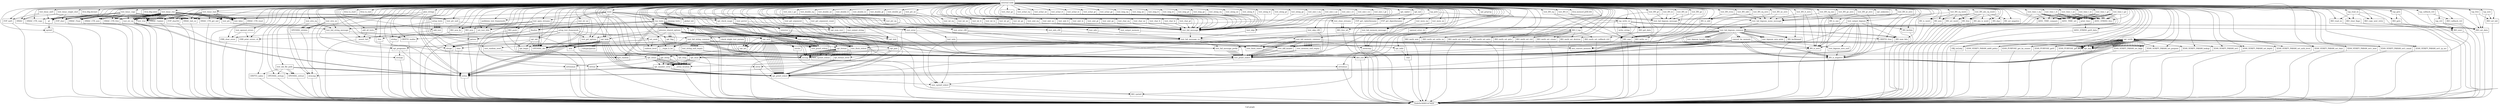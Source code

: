 digraph "Call graph" {
	label="Call graph";

	Node0x560851d73d70 [shape=record,label="{external node}"];
	Node0x560851d73d70 -> Node0x560851d4f4a0;
	Node0x560851d73d70 -> Node0x560851d4f570;
	Node0x560851d73d70 -> Node0x560851d4f820;
	Node0x560851d73d70 -> Node0x560851d4f8c0;
	Node0x560851d73d70 -> Node0x560851db3e20;
	Node0x560851d73d70 -> Node0x560851d78c10;
	Node0x560851d73d70 -> Node0x560851d78cf0;
	Node0x560851d73d70 -> Node0x560851db3a10;
	Node0x560851d73d70 -> Node0x560851d4f890;
	Node0x560851d73d70 -> Node0x560851db3c60;
	Node0x560851d73d70 -> Node0x560851db3d40;
	Node0x560851d73d70 -> Node0x560851d78c40;
	Node0x560851d73d70 -> Node0x560851d782b0;
	Node0x560851d73d70 -> Node0x560851ff8fc0;
	Node0x560851d73d70 -> Node0x560851db3db0;
	Node0x560851d73d70 -> Node0x560851ff8f20;
	Node0x560851d73d70 -> Node0x560851db3ec0;
	Node0x560851d73d70 -> Node0x560851db3a40;
	Node0x560851d73d70 -> Node0x560851d78320;
	Node0x560851d73d70 -> Node0x560851d4f700;
	Node0x560851d73d70 -> Node0x560851d4f4d0;
	Node0x560851d73d70 -> Node0x560851d4f5e0;
	Node0x560851d73d70 -> Node0x560851ff9590;
	Node0x560851d73d70 -> Node0x560851d4f540;
	Node0x560851d73d70 -> Node0x560851ff9690;
	Node0x560851d73d70 -> Node0x560851ff9700;
	Node0x560851d73d70 -> Node0x560851ff9770;
	Node0x560851d73d70 -> Node0x560851ff97a0;
	Node0x560851d73d70 -> Node0x560851ff9a00;
	Node0x560851d73d70 -> Node0x560851ff9bf0;
	Node0x560851d73d70 -> Node0x560851ff9c60;
	Node0x560851d73d70 -> Node0x560851ff9d00;
	Node0x560851d73d70 -> Node0x560851ff9da0;
	Node0x560851d73d70 -> Node0x560851ffa650;
	Node0x560851d73d70 -> Node0x560851fface0;
	Node0x560851d73d70 -> Node0x560851ffad80;
	Node0x560851d73d70 -> Node0x560851ffae20;
	Node0x560851d73d70 -> Node0x560851ffae90;
	Node0x560851d73d70 -> Node0x560851ffaf00;
	Node0x560851d73d70 -> Node0x560851ffb010;
	Node0x560851d73d70 -> Node0x560851ffb080;
	Node0x560851d73d70 -> Node0x560851ffb120;
	Node0x560851d73d70 -> Node0x560851ffb0b0;
	Node0x560851d73d70 -> Node0x560851ffb370;
	Node0x560851d73d70 -> Node0x560851ffb3a0;
	Node0x560851d73d70 -> Node0x560851ffb450;
	Node0x560851d73d70 -> Node0x560851ffb5d0;
	Node0x560851d73d70 -> Node0x560851ffb6d0;
	Node0x560851d73d70 -> Node0x560851ffba80;
	Node0x560851d73d70 -> Node0x560851ffbb90;
	Node0x560851d73d70 -> Node0x560851ffbca0;
	Node0x560851d73d70 -> Node0x560851ffb9a0;
	Node0x560851d73d70 -> Node0x560851ffbcd0;
	Node0x560851d73d70 -> Node0x560851ff9a30;
	Node0x560851d73d70 -> Node0x560851ffaf30;
	Node0x560851d73d70 -> Node0x560851ffa6f0;
	Node0x560851d73d70 -> Node0x560851ff9b50;
	Node0x560851d73d70 -> Node0x560851ffb770;
	Node0x560851d73d70 -> Node0x560851ff98c0;
	Node0x560851d73d70 -> Node0x560851ffbeb0;
	Node0x560851d73d70 -> Node0x560851ffbee0;
	Node0x560851d73d70 -> Node0x560851db4d80;
	Node0x560851d73d70 -> Node0x560851db4e60;
	Node0x560851d73d70 -> Node0x560851db4e90;
	Node0x560851d73d70 -> Node0x560851db4f00;
	Node0x560851d73d70 -> Node0x560851ff9e10;
	Node0x560851d73d70 -> Node0x560851ff9eb0;
	Node0x560851d73d70 -> Node0x560851ffa030;
	Node0x560851d73d70 -> Node0x560851ffa060;
	Node0x560851d73d70 -> Node0x560851ffa1d0;
	Node0x560851d73d70 -> Node0x560851ffa200;
	Node0x560851d73d70 -> Node0x560851ffa270;
	Node0x560851d73d70 -> Node0x560851ffa440;
	Node0x560851d73d70 -> Node0x560851ffa4e0;
	Node0x560851d73d70 -> Node0x560851ffa580;
	Node0x560851d73d70 -> Node0x560851db5fc0;
	Node0x560851d73d70 -> Node0x560851db6060;
	Node0x560851d73d70 -> Node0x560851db6100;
	Node0x560851d73d70 -> Node0x560851db61a0;
	Node0x560851d73d70 -> Node0x560851db6240;
	Node0x560851d73d70 -> Node0x560851db62e0;
	Node0x560851d73d70 -> Node0x560851db6380;
	Node0x560851d73d70 -> Node0x560851db6420;
	Node0x560851d73d70 -> Node0x560851db64c0;
	Node0x560851d73d70 -> Node0x560851db6560;
	Node0x560851d73d70 -> Node0x560851db6600;
	Node0x560851d73d70 -> Node0x560851db66a0;
	Node0x560851d73d70 -> Node0x560851db6740;
	Node0x560851d73d70 -> Node0x560851db67e0;
	Node0x560851d73d70 -> Node0x560851db6880;
	Node0x560851d73d70 -> Node0x560851db6920;
	Node0x560851d73d70 -> Node0x560851db69c0;
	Node0x560851d73d70 -> Node0x560851db6a60;
	Node0x560851d73d70 -> Node0x560851db6b00;
	Node0x560851d73d70 -> Node0x560851db6ba0;
	Node0x560851d73d70 -> Node0x560851db6c40;
	Node0x560851d73d70 -> Node0x560851db6ce0;
	Node0x560851d73d70 -> Node0x560851db6d80;
	Node0x560851d73d70 -> Node0x560851db6e20;
	Node0x560851d73d70 -> Node0x560851db6ec0;
	Node0x560851d73d70 -> Node0x560851db6f60;
	Node0x560851d73d70 -> Node0x560851db7000;
	Node0x560851d73d70 -> Node0x560851db70a0;
	Node0x560851d73d70 -> Node0x560851db7140;
	Node0x560851d73d70 -> Node0x560851db71e0;
	Node0x560851d73d70 -> Node0x560851db7280;
	Node0x560851d73d70 -> Node0x560851db7320;
	Node0x560851d73d70 -> Node0x560851db73c0;
	Node0x560851d73d70 -> Node0x560851db7460;
	Node0x560851d73d70 -> Node0x560851db7500;
	Node0x560851d73d70 -> Node0x560851db75a0;
	Node0x560851d73d70 -> Node0x560851db7640;
	Node0x560851d73d70 -> Node0x560851db76e0;
	Node0x560851d73d70 -> Node0x560851db7780;
	Node0x560851d73d70 -> Node0x560851db7820;
	Node0x560851d73d70 -> Node0x560851db78c0;
	Node0x560851d73d70 -> Node0x560851db7960;
	Node0x560851d73d70 -> Node0x560851db7a00;
	Node0x560851d73d70 -> Node0x560851db7aa0;
	Node0x560851d73d70 -> Node0x560851d78390;
	Node0x560851d73d70 -> Node0x560851db7b70;
	Node0x560851d73d70 -> Node0x560851db3bf0;
	Node0x560851d73d70 -> Node0x560851db3ab0;
	Node0x560851d73d70 -> Node0x560851db3e50;
	Node0x560851d73d70 -> Node0x560851db3cd0;
	Node0x560851d73d70 -> Node0x560851d4f7b0;
	Node0x560851d73d70 -> Node0x560851db7e20;
	Node0x560851d73d70 -> Node0x560851db7e50;
	Node0x560851d73d70 -> Node0x560851db7f90;
	Node0x560851d73d70 -> Node0x560851db8030;
	Node0x560851d73d70 -> Node0x560851db8160;
	Node0x560851d73d70 -> Node0x560851db8190;
	Node0x560851d73d70 -> Node0x560851db82d0;
	Node0x560851d73d70 -> Node0x560851db83e0;
	Node0x560851d73d70 -> Node0x560851db8410;
	Node0x560851d73d70 -> Node0x560851db8510;
	Node0x560851d73d70 -> Node0x560851db8670;
	Node0x560851d73d70 -> Node0x560851db86e0;
	Node0x560851d73d70 -> Node0x560851db8840;
	Node0x560851d73d70 -> Node0x560851db8870;
	Node0x560851d73d70 -> Node0x560851db8930;
	Node0x560851d73d70 -> Node0x560851db89f0;
	Node0x560851d73d70 -> Node0x560851db8af0;
	Node0x560851d73d70 -> Node0x560851db8c70;
	Node0x560851d73d70 -> Node0x560851db4f70;
	Node0x560851d73d70 -> Node0x560851db4fa0;
	Node0x560851d73d70 -> Node0x560851db50f0;
	Node0x560851d73d70 -> Node0x560851db5160;
	Node0x560851d73d70 -> Node0x560851db52b0;
	Node0x560851d73d70 -> Node0x560851db5320;
	Node0x560851d73d70 -> Node0x560851db54b0;
	Node0x560851d73d70 -> Node0x560851db5550;
	Node0x560851d73d70 -> Node0x560851db55c0;
	Node0x560851d73d70 -> Node0x560851db56b0;
	Node0x560851d73d70 -> Node0x560851db56e0;
	Node0x560851d73d70 -> Node0x560851db57e0;
	Node0x560851d73d70 -> Node0x560851db5880;
	Node0x560851d73d70 -> Node0x560851db5810;
	Node0x560851d73d70 -> Node0x560851db5a10;
	Node0x560851d73d70 -> Node0x560851db5c50;
	Node0x560851d73d70 -> Node0x560851db5cc0;
	Node0x560851d73d70 -> Node0x560851db5cf0;
	Node0x560851d73d70 -> Node0x560851db5da0;
	Node0x560851d73d70 -> Node0x560851d6bc20;
	Node0x560851d73d70 -> Node0x560851d6bc90;
	Node0x560851d73d70 -> Node0x560851d6bcc0;
	Node0x560851d73d70 -> Node0x560851d6bef0;
	Node0x560851d73d70 -> Node0x560851d6bfc0;
	Node0x560851d73d70 -> Node0x560851d6c0c0;
	Node0x560851d73d70 -> Node0x560851d6c0f0;
	Node0x560851d73d70 -> Node0x560851d6c270;
	Node0x560851d73d70 -> Node0x560851d6c3f0;
	Node0x560851d73d70 -> Node0x560851d6c570;
	Node0x560851d73d70 -> Node0x560851d6c6f0;
	Node0x560851d73d70 -> Node0x560851d6c8e0;
	Node0x560851d73d70 -> Node0x560851d6c950;
	Node0x560851d73d70 -> Node0x560851ff9930;
	Node0x560851d73d70 -> Node0x560851ffa8f0;
	Node0x560851d73d70 -> Node0x560851d6c980;
	Node0x560851d73d70 -> Node0x560851d6cb50;
	Node0x560851d73d70 -> Node0x560851d6cbc0;
	Node0x560851d73d70 -> Node0x560851d6d110;
	Node0x560851d73d70 -> Node0x560851d6d1b0;
	Node0x560851d73d70 -> Node0x560851d6d220;
	Node0x560851d73d70 -> Node0x560851d6d310;
	Node0x560851d73d70 -> Node0x560851ffab20;
	Node0x560851d73d70 -> Node0x560851d6d340;
	Node0x560851d73d70 -> Node0x560851d6d400;
	Node0x560851d73d70 -> Node0x560851d6d5f0;
	Node0x560851d73d70 -> Node0x560851d6d6a0;
	Node0x560851d73d70 -> Node0x560851d6d6d0;
	Node0x560851d73d70 -> Node0x560851d6d950;
	Node0x560851d73d70 -> Node0x560851d6d980;
	Node0x560851d73d70 -> Node0x560851d6db70;
	Node0x560851d73d70 -> Node0x560851d6dba0;
	Node0x560851d73d70 -> Node0x560851d6dd90;
	Node0x560851d73d70 -> Node0x560851ffaab0;
	Node0x560851d73d70 -> Node0x560851d6ddc0;
	Node0x560851d73d70 -> Node0x560851d6df80;
	Node0x560851d73d70 -> Node0x560851d6dff0;
	Node0x560851d73d70 -> Node0x560851d6e060;
	Node0x560851d73d70 -> Node0x560851d6e0d0;
	Node0x560851d73d70 -> Node0x560851d6e140;
	Node0x560851d73d70 -> Node0x560851d6e5c0;
	Node0x560851d73d70 -> Node0x560851d6e630;
	Node0x560851d73d70 -> Node0x560851d6e6a0;
	Node0x560851d73d70 -> Node0x560851d6e710;
	Node0x560851d73d70 -> Node0x560851d6e780;
	Node0x560851d73d70 -> Node0x560851d6f000;
	Node0x560851d73d70 -> Node0x560851d6f070;
	Node0x560851d73d70 -> Node0x560851d6f0e0;
	Node0x560851d73d70 -> Node0x560851d6f150;
	Node0x560851d73d70 -> Node0x560851ffa990;
	Node0x560851d73d70 -> Node0x560851d6f4c0;
	Node0x560851d73d70 -> Node0x560851d6f450;
	Node0x560851d73d70 -> Node0x560851d6f5a0;
	Node0x560851d73d70 -> Node0x560851ffaa40;
	Node0x560851d73d70 -> Node0x560851d6f670;
	Node0x560851d73d70 -> Node0x560851ffbc00;
	Node0x560851d73d70 -> Node0x560851ffbaf0;
	Node0x560851d73d70 -> Node0x560851ffa920;
	Node0x560851d73d70 -> Node0x560851ffb740;
	Node0x560851d73d70 -> Node0x560851d6f6d0;
	Node0x560851d73d70 -> Node0x560851d6f860;
	Node0x560851d73d70 -> Node0x560851d6f8d0;
	Node0x560851d73d70 -> Node0x560851ffba10;
	Node0x560851d73d70 -> Node0x560851d6f9d0;
	Node0x560851d73d70 -> Node0x560851ffabc0;
	Node0x560851d73d70 -> Node0x560851d6fa70;
	Node0x560851d73d70 -> Node0x560851ffbd80;
	Node0x560851d73d70 -> Node0x560851ff9ae0;
	Node0x560851d73d70 -> Node0x560851d6fb70;
	Node0x560851d73d70 -> Node0x560851ffac30;
	Node0x560851d73d70 -> Node0x560851d6fc70;
	Node0x560851d73d70 -> Node0x560851db7c90;
	Node0x560851d73d70 -> Node0x560851d70010;
	Node0x560851d73d70 -> Node0x560851d70510;
	Node0x560851d73d70 -> Node0x560851db85b0;
	Node0x560851d73d70 -> Node0x560851d706a0;
	Node0x560851d73d70 -> Node0x560851d70810;
	Node0x560851d73d70 -> Node0x560851d708f0;
	Node0x560851d73d70 -> Node0x560851db8780;
	Node0x560851d73d70 -> Node0x560851d70b40;
	Node0x560851d73d70 -> Node0x560851d70bb0;
	Node0x560851d73d70 -> Node0x560851db8370;
	Node0x560851d73d70 -> Node0x560851de8530;
	Node0x560851d73d70 -> Node0x560851ffb7e0;
	Node0x560851d73d70 -> Node0x560851d6f7b0;
	Node0x560851d73d70 -> Node0x560851de86d0;
	Node0x560851d73d70 -> Node0x560851de8d50;
	Node0x560851d73d70 -> Node0x560851de8770;
	Node0x560851d73d70 -> Node0x560851de8fb0;
	Node0x560851d73d70 -> Node0x560851de8700;
	Node0x560851d73d70 -> Node0x560851de91a0;
	Node0x560851d73d70 -> Node0x560851de8870;
	Node0x560851d73d70 -> Node0x560851de9240;
	Node0x560851d73d70 -> Node0x560851de88e0;
	Node0x560851d73d70 -> Node0x560851d69c10;
	Node0x560851d73d70 -> Node0x560851de8950;
	Node0x560851d73d70 -> Node0x560851d69d90;
	Node0x560851d73d70 -> Node0x560851de89c0;
	Node0x560851d73d70 -> Node0x560851d69ea0;
	Node0x560851d73d70 -> Node0x560851de8a30;
	Node0x560851d73d70 -> Node0x560851d69f90;
	Node0x560851d73d70 -> Node0x560851de8aa0;
	Node0x560851d73d70 -> Node0x560851de8dc0;
	Node0x560851d73d70 -> Node0x560851d6a030;
	Node0x560851d73d70 -> Node0x560851de8df0;
	Node0x560851d73d70 -> Node0x560851d69e30;
	Node0x560851d73d70 -> Node0x560851de92e0;
	Node0x560851d73d70 -> Node0x560851de9050;
	Node0x560851d73d70 -> Node0x560851de8fe0;
	Node0x560851d73d70 -> Node0x560851de9100;
	Node0x560851d73d70 -> Node0x560851de8e60;
	Node0x560851d73d70 -> Node0x560851d6a2a0;
	Node0x560851d4f570 [shape=record,label="{test_hmac_md5}"];
	Node0x560851d4f570 -> Node0x560851d4f4d0;
	Node0x560851d4f570 -> Node0x560851d4f700;
	Node0x560851d4f570 -> Node0x560851d4f690;
	Node0x560851d4f570 -> Node0x560851d4f7b0;
	Node0x560851d4f4a0 [shape=record,label="{setup_tests}"];
	Node0x560851d4f4a0 -> Node0x560851d4f540;
	Node0x560851d4f4a0 -> Node0x560851d4f5e0;
	Node0x560851d4f4a0 -> Node0x560851d4f5e0;
	Node0x560851d4f4a0 -> Node0x560851d4f5e0;
	Node0x560851d4f4a0 -> Node0x560851d4f5e0;
	Node0x560851d4f820 [shape=record,label="{test_hmac_single_shot}"];
	Node0x560851d4f820 -> Node0x560851d4f890;
	Node0x560851d4f820 -> Node0x560851d4f700;
	Node0x560851d4f820 -> Node0x560851d4f690;
	Node0x560851d4f820 -> Node0x560851d4f7b0;
	Node0x560851d4f8c0 [shape=record,label="{test_hmac_bad}"];
	Node0x560851d4f8c0 -> Node0x560851db3a10;
	Node0x560851d4f8c0 -> Node0x560851db3ab0;
	Node0x560851d4f8c0 -> Node0x560851db3a40;
	Node0x560851d4f8c0 -> Node0x560851db3bf0;
	Node0x560851d4f8c0 -> Node0x560851db3c60;
	Node0x560851d4f8c0 -> Node0x560851db3cd0;
	Node0x560851d4f8c0 -> Node0x560851db3d40;
	Node0x560851d4f8c0 -> Node0x560851db3cd0;
	Node0x560851d4f8c0 -> Node0x560851d4f890;
	Node0x560851d4f8c0 -> Node0x560851db3c60;
	Node0x560851d4f8c0 -> Node0x560851db3cd0;
	Node0x560851d4f8c0 -> Node0x560851db3d40;
	Node0x560851d4f8c0 -> Node0x560851db3cd0;
	Node0x560851d4f8c0 -> Node0x560851db3db0;
	Node0x560851db3e20 [shape=record,label="{test_hmac_run}"];
	Node0x560851db3e20 -> Node0x560851db3a10;
	Node0x560851db3e20 -> Node0x560851db3ec0;
	Node0x560851db3e20 -> Node0x560851db3ab0;
	Node0x560851db3e20 -> Node0x560851db3a40;
	Node0x560851db3e20 -> Node0x560851db3bf0;
	Node0x560851db3e20 -> Node0x560851db3c60;
	Node0x560851db3e20 -> Node0x560851db3cd0;
	Node0x560851db3e20 -> Node0x560851db3d40;
	Node0x560851db3e20 -> Node0x560851db3cd0;
	Node0x560851db3e20 -> Node0x560851d4f890;
	Node0x560851db3e20 -> Node0x560851db3c60;
	Node0x560851db3e20 -> Node0x560851db3cd0;
	Node0x560851db3e20 -> Node0x560851d4f890;
	Node0x560851db3e20 -> Node0x560851db3c60;
	Node0x560851db3e20 -> Node0x560851db3e50;
	Node0x560851db3e20 -> Node0x560851db3d40;
	Node0x560851db3e20 -> Node0x560851db3e50;
	Node0x560851db3e20 -> Node0x560851d782b0;
	Node0x560851db3e20 -> Node0x560851db3e50;
	Node0x560851db3e20 -> Node0x560851d4f690;
	Node0x560851db3e20 -> Node0x560851d4f7b0;
	Node0x560851db3e20 -> Node0x560851d78320;
	Node0x560851db3e20 -> Node0x560851db3c60;
	Node0x560851db3e20 -> Node0x560851db3cd0;
	Node0x560851db3e20 -> Node0x560851d78320;
	Node0x560851db3e20 -> Node0x560851db3c60;
	Node0x560851db3e20 -> Node0x560851db3e50;
	Node0x560851db3e20 -> Node0x560851db3a40;
	Node0x560851db3e20 -> Node0x560851d78320;
	Node0x560851db3e20 -> Node0x560851d78390;
	Node0x560851db3e20 -> Node0x560851db3d40;
	Node0x560851db3e20 -> Node0x560851db3e50;
	Node0x560851db3e20 -> Node0x560851d782b0;
	Node0x560851db3e20 -> Node0x560851db3e50;
	Node0x560851db3e20 -> Node0x560851d4f690;
	Node0x560851db3e20 -> Node0x560851d4f7b0;
	Node0x560851db3e20 -> Node0x560851db3c60;
	Node0x560851db3e20 -> Node0x560851db3e50;
	Node0x560851db3e20 -> Node0x560851db3d40;
	Node0x560851db3e20 -> Node0x560851db3e50;
	Node0x560851db3e20 -> Node0x560851d782b0;
	Node0x560851db3e20 -> Node0x560851db3e50;
	Node0x560851db3e20 -> Node0x560851d4f690;
	Node0x560851db3e20 -> Node0x560851d4f7b0;
	Node0x560851db3e20 -> Node0x560851db3db0;
	Node0x560851d78c10 [shape=record,label="{test_hmac_copy}"];
	Node0x560851d78c10 -> Node0x560851db3a10;
	Node0x560851d78c10 -> Node0x560851db3a10;
	Node0x560851d78c10 -> Node0x560851db3ab0;
	Node0x560851d78c10 -> Node0x560851db3ab0;
	Node0x560851d78c10 -> Node0x560851d4f890;
	Node0x560851d78c10 -> Node0x560851db3c60;
	Node0x560851d78c10 -> Node0x560851db3e50;
	Node0x560851d78c10 -> Node0x560851db3d40;
	Node0x560851d78c10 -> Node0x560851db3e50;
	Node0x560851d78c10 -> Node0x560851d78c40;
	Node0x560851d78c10 -> Node0x560851db3e50;
	Node0x560851d78c10 -> Node0x560851d782b0;
	Node0x560851d78c10 -> Node0x560851db3e50;
	Node0x560851d78c10 -> Node0x560851d4f690;
	Node0x560851d78c10 -> Node0x560851d4f7b0;
	Node0x560851d78c10 -> Node0x560851db3db0;
	Node0x560851d78c10 -> Node0x560851db3db0;
	Node0x560851d78cf0 [shape=record,label="{llvm.dbg.declare}"];
	Node0x560851db3a10 [shape=record,label="{HMAC_CTX_new}"];
	Node0x560851db3a10 -> Node0x560851d74f20;
	Node0x560851d4f890 [shape=record,label="{EVP_sha1}"];
	Node0x560851d4f890 -> Node0x560851d74f20;
	Node0x560851db3c60 [shape=record,label="{HMAC_Init_ex}"];
	Node0x560851db3c60 -> Node0x560851d74f20;
	Node0x560851db3d40 [shape=record,label="{HMAC_Update}"];
	Node0x560851db3d40 -> Node0x560851d74f20;
	Node0x560851d78c40 [shape=record,label="{HMAC_CTX_copy}"];
	Node0x560851d78c40 -> Node0x560851d74f20;
	Node0x560851d782b0 [shape=record,label="{HMAC_Final}"];
	Node0x560851d782b0 -> Node0x560851d74f20;
	Node0x560851d6d1b0 [shape=record,label="{opt_md}"];
	Node0x560851d6d1b0 -> Node0x560851d6d220;
	Node0x560851d6d1b0 -> Node0x560851ffbcd0;
	Node0x560851d6d220 [shape=record,label="{EVP_get_digestbyname}"];
	Node0x560851d6d220 -> Node0x560851d74f20;
	Node0x560851d6d310 [shape=record,label="{opt_pair}"];
	Node0x560851d6d310 -> Node0x560851ffaf00;
	Node0x560851d6d310 -> Node0x560851ffbcd0;
	Node0x560851d6d310 -> Node0x560851ffbcd0;
	Node0x560851ffab20 [shape=record,label="{opt_int}"];
	Node0x560851ffab20 -> Node0x560851d6d340;
	Node0x560851ffab20 -> Node0x560851ffbcd0;
	Node0x560851d6d340 [shape=record,label="{opt_long}"];
	Node0x560851d6d340 -> Node0x560851ff9e10;
	Node0x560851d6d340 -> Node0x560851ff9e10;
	Node0x560851d6d340 -> Node0x560851d6d400;
	Node0x560851d6d340 -> Node0x560851ff9e10;
	Node0x560851d6d340 -> Node0x560851ff9e10;
	Node0x560851d6d340 -> Node0x560851d6d590;
	Node0x560851d6d340 -> Node0x560851ff9e10;
	Node0x560851d6d340 -> Node0x560851ff9e10;
	Node0x560851d6d400 [shape=record,label="{strtol}"];
	Node0x560851d6d400 -> Node0x560851d74f20;
	Node0x560851d6d590 [shape=record,label="{opt_number_error}"];
	Node0x560851d6d590 -> Node0x560851ffb080;
	Node0x560851d6d590 -> Node0x560851db7f90;
	Node0x560851d6d590 -> Node0x560851ffbcd0;
	Node0x560851d6d590 -> Node0x560851ffbcd0;
	Node0x560851d6d5f0 [shape=record,label="{llvm.memset.p0i8.i64}"];
	Node0x560851d6d6a0 [shape=record,label="{opt_imax}"];
	Node0x560851d6d6a0 -> Node0x560851ff9e10;
	Node0x560851d6d6a0 -> Node0x560851ff9e10;
	Node0x560851d6d6a0 -> Node0x560851d6d6d0;
	Node0x560851d6d6a0 -> Node0x560851ff9e10;
	Node0x560851d6d6a0 -> Node0x560851ff9e10;
	Node0x560851d6d6a0 -> Node0x560851d6d590;
	Node0x560851d6d6a0 -> Node0x560851ff9e10;
	Node0x560851d6d6a0 -> Node0x560851ff9e10;
	Node0x560851d6d6d0 [shape=record,label="{strtoimax}"];
	Node0x560851d6d6d0 -> Node0x560851d74f20;
	Node0x560851d6d950 [shape=record,label="{opt_umax}"];
	Node0x560851d6d950 -> Node0x560851ff9e10;
	Node0x560851d6d950 -> Node0x560851ff9e10;
	Node0x560851d6d950 -> Node0x560851d6d980;
	Node0x560851d6d950 -> Node0x560851ff9e10;
	Node0x560851d6d950 -> Node0x560851ff9e10;
	Node0x560851d6d950 -> Node0x560851d6d590;
	Node0x560851d6d950 -> Node0x560851ff9e10;
	Node0x560851d6d950 -> Node0x560851ff9e10;
	Node0x560851d6d980 [shape=record,label="{strtoumax}"];
	Node0x560851d6d980 -> Node0x560851d74f20;
	Node0x560851d6db70 [shape=record,label="{opt_ulong}"];
	Node0x560851d6db70 -> Node0x560851ff9e10;
	Node0x560851d6db70 -> Node0x560851ff9e10;
	Node0x560851d6db70 -> Node0x560851d6dba0;
	Node0x560851d6db70 -> Node0x560851ff9e10;
	Node0x560851d6db70 -> Node0x560851ff9e10;
	Node0x560851d6db70 -> Node0x560851d6d590;
	Node0x560851d6db70 -> Node0x560851ff9e10;
	Node0x560851d6db70 -> Node0x560851ff9e10;
	Node0x560851d6dba0 [shape=record,label="{strtoul}"];
	Node0x560851d6dba0 -> Node0x560851d74f20;
	Node0x560851d6dd90 [shape=record,label="{opt_verify}"];
	Node0x560851d6dd90 -> Node0x560851ffbca0;
	Node0x560851d6dd90 -> Node0x560851ffbca0;
	Node0x560851d6dd90 -> Node0x560851ffbca0;
	Node0x560851d6dd90 -> Node0x560851ffaab0;
	Node0x560851d6dd90 -> Node0x560851d6ddc0;
	Node0x560851d6dd90 -> Node0x560851ffaab0;
	Node0x560851d6dd90 -> Node0x560851ffbcd0;
	Node0x560851d6dd90 -> Node0x560851d6df80;
	Node0x560851d6dd90 -> Node0x560851ffaab0;
	Node0x560851d6dd90 -> Node0x560851d6dff0;
	Node0x560851d6dd90 -> Node0x560851ffaab0;
	Node0x560851d6dd90 -> Node0x560851ffbcd0;
	Node0x560851d6dd90 -> Node0x560851d6e060;
	Node0x560851d6dd90 -> Node0x560851d6e0d0;
	Node0x560851d6dd90 -> Node0x560851d6e140;
	Node0x560851d6dd90 -> Node0x560851ffaab0;
	Node0x560851d6dd90 -> Node0x560851ffbcd0;
	Node0x560851d6dd90 -> Node0x560851ffaab0;
	Node0x560851d6dd90 -> Node0x560851d6e5c0;
	Node0x560851d6dd90 -> Node0x560851ffaab0;
	Node0x560851d6dd90 -> Node0x560851ffbcd0;
	Node0x560851d6dd90 -> Node0x560851d6e630;
	Node0x560851d6dd90 -> Node0x560851ffaab0;
	Node0x560851d6dd90 -> Node0x560851ff97a0;
	Node0x560851d6dd90 -> Node0x560851d6e6a0;
	Node0x560851d6dd90 -> Node0x560851ffaab0;
	Node0x560851d6dd90 -> Node0x560851ff97a0;
	Node0x560851d6dd90 -> Node0x560851d6e710;
	Node0x560851d6dd90 -> Node0x560851ffaab0;
	Node0x560851d6dd90 -> Node0x560851d6d6a0;
	Node0x560851d6dd90 -> Node0x560851ffaab0;
	Node0x560851d6dd90 -> Node0x560851ffbcd0;
	Node0x560851d6dd90 -> Node0x560851d6e780;
	Node0x560851d6dd90 -> Node0x560851ffaab0;
	Node0x560851d6dd90 -> Node0x560851d6f000;
	Node0x560851d6dd90 -> Node0x560851ffaab0;
	Node0x560851d6dd90 -> Node0x560851d6f070;
	Node0x560851d6dd90 -> Node0x560851ffaab0;
	Node0x560851d6dd90 -> Node0x560851d6f0e0;
	Node0x560851d6dd90 -> Node0x560851d6f150;
	Node0x560851d6dd90 -> Node0x560851d6f150;
	Node0x560851d6dd90 -> Node0x560851d6f150;
	Node0x560851d6dd90 -> Node0x560851d6f150;
	Node0x560851d6dd90 -> Node0x560851d6f150;
	Node0x560851d6dd90 -> Node0x560851d6f150;
	Node0x560851d6dd90 -> Node0x560851d6f150;
	Node0x560851d6dd90 -> Node0x560851d6f150;
	Node0x560851d6dd90 -> Node0x560851d6f150;
	Node0x560851d6dd90 -> Node0x560851d6f150;
	Node0x560851d6dd90 -> Node0x560851d6f150;
	Node0x560851d6dd90 -> Node0x560851d6f150;
	Node0x560851d6dd90 -> Node0x560851d6f150;
	Node0x560851d6dd90 -> Node0x560851d6f150;
	Node0x560851d6dd90 -> Node0x560851d6f150;
	Node0x560851d6dd90 -> Node0x560851d6f150;
	Node0x560851d6dd90 -> Node0x560851d6f150;
	Node0x560851d6dd90 -> Node0x560851d6f150;
	Node0x560851d6dd90 -> Node0x560851d6f150;
	Node0x560851d6dd90 -> Node0x560851d6f150;
	Node0x560851ffaab0 [shape=record,label="{opt_arg}"];
	Node0x560851d6ddc0 [shape=record,label="{OBJ_txt2obj}"];
	Node0x560851d6ddc0 -> Node0x560851d74f20;
	Node0x560851db6c40 [shape=record,label="{test_long_eq}"];
	Node0x560851db6c40 -> Node0x560851ffa370;
	Node0x560851db6ce0 [shape=record,label="{test_long_ne}"];
	Node0x560851db6ce0 -> Node0x560851ffa370;
	Node0x560851db6d80 [shape=record,label="{test_long_lt}"];
	Node0x560851db6d80 -> Node0x560851ffa370;
	Node0x560851db6e20 [shape=record,label="{test_long_le}"];
	Node0x560851db6e20 -> Node0x560851ffa370;
	Node0x560851db6ec0 [shape=record,label="{test_long_gt}"];
	Node0x560851db6ec0 -> Node0x560851ffa370;
	Node0x560851db6f60 [shape=record,label="{test_long_ge}"];
	Node0x560851db6f60 -> Node0x560851ffa370;
	Node0x560851db7000 [shape=record,label="{test_ulong_eq}"];
	Node0x560851db7000 -> Node0x560851ffa370;
	Node0x560851db70a0 [shape=record,label="{test_ulong_ne}"];
	Node0x560851db70a0 -> Node0x560851ffa370;
	Node0x560851db7140 [shape=record,label="{test_ulong_lt}"];
	Node0x560851db7140 -> Node0x560851ffa370;
	Node0x560851ffbd80 [shape=record,label="{test_vprintf_stderr}"];
	Node0x560851ffbd80 -> Node0x560851d6fa70;
	Node0x560851ff9ae0 [shape=record,label="{test_flush_stdout}"];
	Node0x560851ff9ae0 -> Node0x560851d6fb70;
	Node0x560851d6fb70 [shape=record,label="{BIO_ctrl}"];
	Node0x560851d6fb70 -> Node0x560851d74f20;
	Node0x560851ffac30 [shape=record,label="{test_flush_stderr}"];
	Node0x560851ffac30 -> Node0x560851d6fb70;
	Node0x560851d6fc70 [shape=record,label="{openssl_error_cb}"];
	Node0x560851d6fc70 -> Node0x560851ffaf30;
	Node0x560851db7c90 [shape=record,label="{test_fail_string_message}"];
	Node0x560851db7c90 -> Node0x560851d6fd10;
	Node0x560851db7c90 -> Node0x560851ffaf30;
	Node0x560851d6fd10 [shape=record,label="{test_fail_string_common}"];
	Node0x560851d6fd10 -> Node0x560851ff9690;
	Node0x560851d6fd10 -> Node0x560851ffbeb0;
	Node0x560851d6fd10 -> Node0x560851d6fd40;
	Node0x560851d6fd10 -> Node0x560851d6fe90;
	Node0x560851d6fd10 -> Node0x560851d6fd40;
	Node0x560851d6fd10 -> Node0x560851d6fd40;
	Node0x560851d6fd10 -> Node0x560851ffaf00;
	Node0x560851d6fd10 -> Node0x560851d6fe90;
	Node0x560851d6fd10 -> Node0x560851d70010;
	Node0x560851d6fd10 -> Node0x560851d70010;
	Node0x560851d6fd10 -> Node0x560851ffaf30;
	Node0x560851d6fd10 -> Node0x560851d6fd40;
	Node0x560851d6fd10 -> Node0x560851ffaf30;
	Node0x560851d6fd10 -> Node0x560851d6fd40;
	Node0x560851d6fd10 -> Node0x560851ffaf30;
	Node0x560851d6fd10 -> Node0x560851ffaf30;
	Node0x560851d6fd10 -> Node0x560851ffac30;
	Node0x560851d6fd40 [shape=record,label="{test_string_null_empty}"];
	Node0x560851d6fd40 -> Node0x560851ffaf30;
	Node0x560851d6fd40 -> Node0x560851ffaf30;
	Node0x560851d6fe90 [shape=record,label="{test_diff_header}"];
	Node0x560851d6fe90 -> Node0x560851ffaf30;
	Node0x560851d6fe90 -> Node0x560851ffaf30;
	Node0x560851d70010 [shape=record,label="{__ctype_b_loc}"];
	Node0x560851d70010 -> Node0x560851d74f20;
	Node0x560851d70510 [shape=record,label="{test_output_string}"];
	Node0x560851d70510 -> Node0x560851d6fd10;
	Node0x560851db85b0 [shape=record,label="{test_fail_bignum_message}"];
	Node0x560851db85b0 -> Node0x560851d705b0;
	Node0x560851db85b0 -> Node0x560851ffaf30;
	Node0x560851d705b0 [shape=record,label="{test_fail_bignum_common}"];
	Node0x560851d705b0 -> Node0x560851ffbeb0;
	Node0x560851d705b0 -> Node0x560851d706a0;
	Node0x560851d705b0 -> Node0x560851db8af0;
	Node0x560851d705b0 -> Node0x560851d706a0;
	Node0x560851d705b0 -> Node0x560851db8af0;
	Node0x560851d705b0 -> Node0x560851d705e0;
	Node0x560851d705b0 -> Node0x560851d707a0;
	Node0x560851d705b0 -> Node0x560851d6fe90;
	Node0x560851d705b0 -> Node0x560851d705e0;
	Node0x560851d705b0 -> Node0x560851d707a0;
	Node0x560851d705b0 -> Node0x560851d707a0;
	Node0x560851d705b0 -> Node0x560851db8510;
	Node0x560851d705b0 -> Node0x560851d6fe90;
	Node0x560851d705b0 -> Node0x560851d705e0;
	Node0x560851d705b0 -> Node0x560851ffb120;
	Node0x560851d705b0 -> Node0x560851ffaf30;
	Node0x560851d705b0 -> Node0x560851d70810;
	Node0x560851d705b0 -> Node0x560851d70810;
	Node0x560851d705b0 -> Node0x560851d70880;
	Node0x560851d705b0 -> Node0x560851d70880;
	Node0x560851d705b0 -> Node0x560851ffaf30;
	Node0x560851d705b0 -> Node0x560851ffaf30;
	Node0x560851d705b0 -> Node0x560851ffaf30;
	Node0x560851d705b0 -> Node0x560851ffaf30;
	Node0x560851d705b0 -> Node0x560851ffaf30;
	Node0x560851d705b0 -> Node0x560851ffaf30;
	Node0x560851d705b0 -> Node0x560851ffac30;
	Node0x560851d705b0 -> Node0x560851d708f0;
	Node0x560851d706a0 [shape=record,label="{BN_num_bits}"];
	Node0x560851d706a0 -> Node0x560851d74f20;
	Node0x560851d705e0 [shape=record,label="{test_bignum_header_line}"];
	Node0x560851d705e0 -> Node0x560851ffaf30;
	Node0x560851d707a0 [shape=record,label="{test_bignum_zero_print}"];
	Node0x560851d707a0 -> Node0x560851d709c0;
	Node0x560851d707a0 -> Node0x560851ffaf30;
	Node0x560851d70810 [shape=record,label="{BN_bn2binpad}"];
	Node0x560851d70810 -> Node0x560851d74f20;
	Node0x560851db66a0 [shape=record,label="{test_char_le}"];
	Node0x560851db66a0 -> Node0x560851ffa370;
	Node0x560851db71e0 [shape=record,label="{test_ulong_le}"];
	Node0x560851db71e0 -> Node0x560851ffa370;
	Node0x560851db7280 [shape=record,label="{test_ulong_gt}"];
	Node0x560851db7280 -> Node0x560851ffa370;
	Node0x560851db7320 [shape=record,label="{test_ulong_ge}"];
	Node0x560851db7320 -> Node0x560851ffa370;
	Node0x560851db73c0 [shape=record,label="{test_size_t_eq}"];
	Node0x560851db73c0 -> Node0x560851ffa370;
	Node0x560851db7460 [shape=record,label="{test_size_t_ne}"];
	Node0x560851db7460 -> Node0x560851ffa370;
	Node0x560851db7500 [shape=record,label="{test_size_t_lt}"];
	Node0x560851db7500 -> Node0x560851ffa370;
	Node0x560851db75a0 [shape=record,label="{test_size_t_le}"];
	Node0x560851db75a0 -> Node0x560851ffa370;
	Node0x560851db7640 [shape=record,label="{test_size_t_gt}"];
	Node0x560851db7640 -> Node0x560851ffa370;
	Node0x560851db76e0 [shape=record,label="{test_size_t_ge}"];
	Node0x560851db76e0 -> Node0x560851ffa370;
	Node0x560851db7780 [shape=record,label="{test_double_eq}"];
	Node0x560851db7780 -> Node0x560851ffa370;
	Node0x560851db7820 [shape=record,label="{test_double_ne}"];
	Node0x560851db7820 -> Node0x560851ffa370;
	Node0x560851db78c0 [shape=record,label="{test_double_lt}"];
	Node0x560851db78c0 -> Node0x560851ffa370;
	Node0x560851db7960 [shape=record,label="{test_double_le}"];
	Node0x560851db7960 -> Node0x560851ffa370;
	Node0x560851db7a00 [shape=record,label="{test_double_gt}"];
	Node0x560851db7a00 -> Node0x560851ffa370;
	Node0x560851db7aa0 [shape=record,label="{test_double_ge}"];
	Node0x560851db7aa0 -> Node0x560851ffa370;
	Node0x560851d78390 [shape=record,label="{test_ptr_eq}"];
	Node0x560851d78390 -> Node0x560851ffa370;
	Node0x560851d6f4c0 [shape=record,label="{strchr}"];
	Node0x560851d6f4c0 -> Node0x560851d74f20;
	Node0x560851d6f450 [shape=record,label="{opt_isdir}"];
	Node0x560851d6f450 -> Node0x560851d6f5a0;
	Node0x560851d6f5a0 [shape=record,label="{stat}"];
	Node0x560851d6f5a0 -> Node0x560851d74f20;
	Node0x560851ffaa40 [shape=record,label="{opt_flag}"];
	Node0x560851d6f670 [shape=record,label="{opt_unknown}"];
	Node0x560851ffbc00 [shape=record,label="{opt_rest}"];
	Node0x560851ffbaf0 [shape=record,label="{opt_num_rest}"];
	Node0x560851ffbaf0 -> Node0x560851ffbc00;
	Node0x560851ffa920 [shape=record,label="{opt_help}"];
	Node0x560851ffa920 -> Node0x560851ffb080;
	Node0x560851ffa920 -> Node0x560851d6f740;
	Node0x560851ffa920 -> Node0x560851ffb080;
	Node0x560851ffa920 -> Node0x560851ffbca0;
	Node0x560851ffa920 -> Node0x560851ffbcd0;
	Node0x560851ffa920 -> Node0x560851ffbcd0;
	Node0x560851ffa920 -> Node0x560851ffbcd0;
	Node0x560851ffa920 -> Node0x560851ffb0b0;
	Node0x560851ffa920 -> Node0x560851ffb080;
	Node0x560851ffa920 -> Node0x560851d6f740;
	Node0x560851ffa920 -> Node0x560851ffb0b0;
	Node0x560851ffa920 -> Node0x560851ffb080;
	Node0x560851ffa920 -> Node0x560851ffbcd0;
	Node0x560851ffa920 -> Node0x560851ffbcd0;
	Node0x560851d6f740 [shape=record,label="{valtype2param}"];
	Node0x560851ffb740 [shape=record,label="{test_open_streams}"];
	Node0x560851ffb740 -> Node0x560851d6f6d0;
	Node0x560851ffb740 -> Node0x560851d6f6d0;
	Node0x560851ffb740 -> Node0x560851d6f7b0;
	Node0x560851ffb740 -> Node0x560851d6f860;
	Node0x560851ffb740 -> Node0x560851d6f8d0;
	Node0x560851ffb740 -> Node0x560851ffbca0;
	Node0x560851ffb740 -> Node0x560851ffbca0;
	Node0x560851d6f6d0 [shape=record,label="{BIO_new_fp}"];
	Node0x560851d6f6d0 -> Node0x560851d74f20;
	Node0x560851d6f860 [shape=record,label="{BIO_new}"];
	Node0x560851d6f860 -> Node0x560851d74f20;
	Node0x560851d6f8d0 [shape=record,label="{BIO_push}"];
	Node0x560851d6f8d0 -> Node0x560851d74f20;
	Node0x560851ffba10 [shape=record,label="{test_close_streams}"];
	Node0x560851ffba10 -> Node0x560851d6f9d0;
	Node0x560851ffba10 -> Node0x560851d6f9d0;
	Node0x560851d6f9d0 [shape=record,label="{BIO_free_all}"];
	Node0x560851d6f9d0 -> Node0x560851d74f20;
	Node0x560851ffabc0 [shape=record,label="{test_vprintf_stdout}"];
	Node0x560851ffabc0 -> Node0x560851d6fa70;
	Node0x560851d6fa70 [shape=record,label="{BIO_vprintf}"];
	Node0x560851d6fa70 -> Node0x560851d74f20;
	Node0x560851d4f690 [shape=record,label="{pt}"];
	Node0x560851d4f690 -> Node0x560851ff8f20;
	Node0x560851ff8fc0 [shape=record,label="{llvm.dbg.label}"];
	Node0x560851db3db0 [shape=record,label="{HMAC_CTX_free}"];
	Node0x560851db3db0 -> Node0x560851d74f20;
	Node0x560851ff8f20 [shape=record,label="{sprintf}"];
	Node0x560851ff8f20 -> Node0x560851d74f20;
	Node0x560851db3ec0 [shape=record,label="{HMAC_CTX_reset}"];
	Node0x560851db3ec0 -> Node0x560851d74f20;
	Node0x560851db3a40 [shape=record,label="{HMAC_CTX_get_md}"];
	Node0x560851db3a40 -> Node0x560851d74f20;
	Node0x560851d78320 [shape=record,label="{EVP_sha256}"];
	Node0x560851d78320 -> Node0x560851d74f20;
	Node0x560851d4f700 [shape=record,label="{HMAC}"];
	Node0x560851d4f700 -> Node0x560851d74f20;
	Node0x560851d4f4d0 [shape=record,label="{EVP_md5}"];
	Node0x560851d4f4d0 -> Node0x560851d74f20;
	Node0x560851d4f5e0 [shape=record,label="{add_test}"];
	Node0x560851d4f5e0 -> Node0x560851ff9590;
	Node0x560851ff9590 [shape=record,label="{__assert_fail}"];
	Node0x560851ff9590 -> Node0x560851d74f20;
	Node0x560851d4f540 [shape=record,label="{add_all_tests}"];
	Node0x560851d4f540 -> Node0x560851ff9590;
	Node0x560851ffa810 [shape=record,label="{finalize}"];
	Node0x560851ffa810 -> Node0x560851fface0;
	Node0x560851ffa810 -> Node0x560851ffad80;
	Node0x560851ff9690 [shape=record,label="{subtest_level}"];
	Node0x560851ff9700 [shape=record,label="{setup_test_framework}"];
	Node0x560851ff9700 -> Node0x560851ff9770;
	Node0x560851ff9700 -> Node0x560851ff9770;
	Node0x560851ff9700 -> Node0x560851ff97a0;
	Node0x560851ff9700 -> Node0x560851ff97a0;
	Node0x560851ff9700 -> Node0x560851ff9850;
	Node0x560851ff9700 -> Node0x560851ff98c0;
	Node0x560851ff9700 -> Node0x560851ff9930;
	Node0x560851ff9770 [shape=record,label="{getenv}"];
	Node0x560851ff9770 -> Node0x560851d74f20;
	Node0x560851ff97a0 [shape=record,label="{atoi}"];
	Node0x560851ff97a0 -> Node0x560851d74f20;
	Node0x560851ff9850 [shape=record,label="{set_seed}"];
	Node0x560851ff9850 -> Node0x560851ff9a00;
	Node0x560851ff9850 -> Node0x560851ff9690;
	Node0x560851ff9850 -> Node0x560851ff9a30;
	Node0x560851ff9850 -> Node0x560851ff9ae0;
	Node0x560851ff9850 -> Node0x560851ff9b50;
	Node0x560851ff9a00 [shape=record,label="{time}"];
	Node0x560851ff9a00 -> Node0x560851d74f20;
	Node0x560851ff9bf0 [shape=record,label="{pulldown_test_framework}"];
	Node0x560851ff9bf0 -> Node0x560851ff9c60;
	Node0x560851ff9c60 [shape=record,label="{set_test_title}"];
	Node0x560851ff9c60 -> Node0x560851ff9d00;
	Node0x560851ff9c60 -> Node0x560851ff9da0;
	Node0x560851ff9d00 [shape=record,label="{free}"];
	Node0x560851ff9d00 -> Node0x560851d74f20;
	Node0x560851ff9da0 [shape=record,label="{strdup}"];
	Node0x560851ff9da0 -> Node0x560851d74f20;
	Node0x560851ffa650 [shape=record,label="{run_tests}"];
	Node0x560851ffa650 -> Node0x560851ffa6c0;
	Node0x560851ffa650 -> Node0x560851ff9a30;
	Node0x560851ffa650 -> Node0x560851ff9a30;
	Node0x560851ffa650 -> Node0x560851ff9a30;
	Node0x560851ffa650 -> Node0x560851ff9ae0;
	Node0x560851ffa650 -> Node0x560851ffa6f0;
	Node0x560851ffa650 -> Node0x560851ff9a30;
	Node0x560851ffa650 -> Node0x560851ff9a30;
	Node0x560851ffa650 -> Node0x560851ff9ae0;
	Node0x560851ffa650 -> Node0x560851ff9c60;
	Node0x560851ffa650 -> Node0x560851d74f20;
	Node0x560851ffa650 -> Node0x560851ffa7a0;
	Node0x560851ffa650 -> Node0x560851ffa810;
	Node0x560851ffa650 -> Node0x560851ff9a30;
	Node0x560851ffa650 -> Node0x560851ff9a30;
	Node0x560851ffa650 -> Node0x560851ff9ae0;
	Node0x560851ffa650 -> Node0x560851ffa6f0;
	Node0x560851ffa650 -> Node0x560851ffa880;
	Node0x560851ffa650 -> Node0x560851ff9c60;
	Node0x560851ffa650 -> Node0x560851d74f20;
	Node0x560851ffa650 -> Node0x560851ffa810;
	Node0x560851ffa650 -> Node0x560851ffa7a0;
	Node0x560851ffa650 -> Node0x560851ffa7a0;
	Node0x560851ffa650 -> Node0x560851ffa7a0;
	Node0x560851ffa6c0 [shape=record,label="{process_shared_options}"];
	Node0x560851ffa6c0 -> Node0x560851ffa8f0;
	Node0x560851ffa6c0 -> Node0x560851ffa990;
	Node0x560851ffa6c0 -> Node0x560851ff98c0;
	Node0x560851ffa6c0 -> Node0x560851ffa920;
	Node0x560851ffa6c0 -> Node0x560851ffaa40;
	Node0x560851ffa6c0 -> Node0x560851ffaab0;
	Node0x560851ffa6c0 -> Node0x560851ffaa40;
	Node0x560851ffa6c0 -> Node0x560851ffaab0;
	Node0x560851ffa6c0 -> Node0x560851ffab20;
	Node0x560851ffa6c0 -> Node0x560851ffaab0;
	Node0x560851ffa6c0 -> Node0x560851ffab20;
	Node0x560851ffa6c0 -> Node0x560851ffaab0;
	Node0x560851ffa6c0 -> Node0x560851ffab20;
	Node0x560851ffa6c0 -> Node0x560851ff9850;
	Node0x560851ffa6c0 -> Node0x560851ffab90;
	Node0x560851ffa7a0 [shape=record,label="{test_verdict}"];
	Node0x560851ffa7a0 -> Node0x560851ff9ae0;
	Node0x560851ffa7a0 -> Node0x560851ffac30;
	Node0x560851ffa7a0 -> Node0x560851ff9a30;
	Node0x560851ffa7a0 -> Node0x560851ffabc0;
	Node0x560851ffa7a0 -> Node0x560851ff9a30;
	Node0x560851ffa7a0 -> Node0x560851ff9a30;
	Node0x560851ffa7a0 -> Node0x560851ff9ae0;
	Node0x560851ffa880 [shape=record,label="{gcd}"];
	Node0x560851fface0 [shape=record,label="{ERR_clear_error}"];
	Node0x560851fface0 -> Node0x560851d74f20;
	Node0x560851ffad80 [shape=record,label="{ERR_print_errors_cb}"];
	Node0x560851ffad80 -> Node0x560851d74f20;
	Node0x560851ffae20 [shape=record,label="{llvm.va_start}"];
	Node0x560851ffae90 [shape=record,label="{llvm.va_end}"];
	Node0x560851ffab90 [shape=record,label="{check_single_test_params}"];
	Node0x560851ffab90 -> Node0x560851ffaf00;
	Node0x560851ffab90 -> Node0x560851ff97a0;
	Node0x560851ffab90 -> Node0x560851ffaf30;
	Node0x560851ffab90 -> Node0x560851ffaf30;
	Node0x560851ffab90 -> Node0x560851ffaf30;
	Node0x560851ffaf00 [shape=record,label="{strcmp}"];
	Node0x560851ffaf00 -> Node0x560851d74f20;
	Node0x560851ffb010 [shape=record,label="{glue_strings}"];
	Node0x560851ffb010 -> Node0x560851ffb080;
	Node0x560851ffb010 -> Node0x560851ffb120;
	Node0x560851ffb010 -> Node0x560851db3ab0;
	Node0x560851ffb010 -> Node0x560851ffb0b0;
	Node0x560851ffb010 -> Node0x560851ffb080;
	Node0x560851ffb080 [shape=record,label="{strlen}"];
	Node0x560851ffb080 -> Node0x560851d74f20;
	Node0x560851db6740 [shape=record,label="{test_char_gt}"];
	Node0x560851db6740 -> Node0x560851ffa370;
	Node0x560851db67e0 [shape=record,label="{test_char_ge}"];
	Node0x560851db67e0 -> Node0x560851ffa370;
	Node0x560851db6880 [shape=record,label="{test_uchar_eq}"];
	Node0x560851db6880 -> Node0x560851ffa370;
	Node0x560851db6920 [shape=record,label="{test_uchar_ne}"];
	Node0x560851db6920 -> Node0x560851ffa370;
	Node0x560851db69c0 [shape=record,label="{test_uchar_lt}"];
	Node0x560851db69c0 -> Node0x560851ffa370;
	Node0x560851db6a60 [shape=record,label="{test_uchar_le}"];
	Node0x560851db6a60 -> Node0x560851ffa370;
	Node0x560851db6b00 [shape=record,label="{test_uchar_gt}"];
	Node0x560851db6b00 -> Node0x560851ffa370;
	Node0x560851db6ba0 [shape=record,label="{test_uchar_ge}"];
	Node0x560851db6ba0 -> Node0x560851ffa370;
	Node0x560851ffb120 [shape=record,label="{CRYPTO_malloc}"];
	Node0x560851ffb120 -> Node0x560851d74f20;
	Node0x560851ffb0b0 [shape=record,label="{strcpy}"];
	Node0x560851ffb0b0 -> Node0x560851d74f20;
	Node0x560851ffb370 [shape=record,label="{test_mk_file_path}"];
	Node0x560851ffb370 -> Node0x560851ffb080;
	Node0x560851ffb370 -> Node0x560851ffb080;
	Node0x560851ffb370 -> Node0x560851ffb080;
	Node0x560851ffb370 -> Node0x560851ffb3a0;
	Node0x560851ffb370 -> Node0x560851ffb450;
	Node0x560851ffb370 -> Node0x560851ffb5d0;
	Node0x560851ffb370 -> Node0x560851ffb5d0;
	Node0x560851ffb3a0 [shape=record,label="{CRYPTO_zalloc}"];
	Node0x560851ffb3a0 -> Node0x560851d74f20;
	Node0x560851ffb450 [shape=record,label="{OPENSSL_strlcpy}"];
	Node0x560851ffb450 -> Node0x560851d74f20;
	Node0x560851ffb5d0 [shape=record,label="{OPENSSL_strlcat}"];
	Node0x560851ffb5d0 -> Node0x560851d74f20;
	Node0x560851ffb6d0 [shape=record,label="{main}"];
	Node0x560851ffb6d0 -> Node0x560851ffb740;
	Node0x560851ffb6d0 -> Node0x560851ffb7e0;
	Node0x560851ffb6d0 -> Node0x560851ffaf30;
	Node0x560851ffb6d0 -> Node0x560851ff9700;
	Node0x560851ffb6d0 -> Node0x560851d4f4a0;
	Node0x560851ffb6d0 -> Node0x560851ffa650;
	Node0x560851ffb6d0 -> Node0x560851ffb770;
	Node0x560851ffb6d0 -> Node0x560851ffb9a0;
	Node0x560851ffb6d0 -> Node0x560851ff98c0;
	Node0x560851ffb6d0 -> Node0x560851ffa920;
	Node0x560851ffb6d0 -> Node0x560851ff9bf0;
	Node0x560851ffb6d0 -> Node0x560851ffba10;
	Node0x560851ffba80 [shape=record,label="{test_get_argument_count}"];
	Node0x560851ffba80 -> Node0x560851ffbaf0;
	Node0x560851ffbb90 [shape=record,label="{test_get_argument}"];
	Node0x560851ffbb90 -> Node0x560851ffbc00;
	Node0x560851ffbb90 -> Node0x560851ffbca0;
	Node0x560851ffbb90 -> Node0x560851ffbaf0;
	Node0x560851ffbca0 [shape=record,label="{OPENSSL_die}"];
	Node0x560851ffbca0 -> Node0x560851d74f20;
	Node0x560851ffb9a0 [shape=record,label="{opt_check_usage}"];
	Node0x560851ffb9a0 -> Node0x560851ffbc00;
	Node0x560851ffb9a0 -> Node0x560851ffbaf0;
	Node0x560851ffb9a0 -> Node0x560851ffaf30;
	Node0x560851ffb9a0 -> Node0x560851ffaf30;
	Node0x560851ffbcd0 [shape=record,label="{opt_printf_stderr}"];
	Node0x560851ffbcd0 -> Node0x560851ffbd80;
	Node0x560851ff9a30 [shape=record,label="{test_printf_stdout}"];
	Node0x560851ff9a30 -> Node0x560851ffabc0;
	Node0x560851ffaf30 [shape=record,label="{test_printf_stderr}"];
	Node0x560851ffaf30 -> Node0x560851ffbd80;
	Node0x560851ffa6f0 [shape=record,label="{test_random}"];
	Node0x560851ff9b50 [shape=record,label="{test_random_seed}"];
	Node0x560851ff9b50 -> Node0x560851ffa6f0;
	Node0x560851ffb770 [shape=record,label="{cleanup_tests}"];
	Node0x560851ff98c0 [shape=record,label="{test_get_options}"];
	Node0x560851ffbeb0 [shape=record,label="{test_fail_message_prefix}"];
	Node0x560851ffbeb0 -> Node0x560851ffaf30;
	Node0x560851ffbeb0 -> Node0x560851ffaf30;
	Node0x560851ffbeb0 -> Node0x560851ffaf30;
	Node0x560851ffbeb0 -> Node0x560851ffaf30;
	Node0x560851ffbeb0 -> Node0x560851ffaf30;
	Node0x560851ffbeb0 -> Node0x560851ffaf30;
	Node0x560851ffbee0 [shape=record,label="{test_info_c90}"];
	Node0x560851ffbee0 -> Node0x560851ffbfa0;
	Node0x560851ffbfa0 [shape=record,label="{test_fail_message_va}"];
	Node0x560851ffbfa0 -> Node0x560851ffbeb0;
	Node0x560851ffbfa0 -> Node0x560851ffbd80;
	Node0x560851ffbfa0 -> Node0x560851ffaf30;
	Node0x560851ffbfa0 -> Node0x560851ffac30;
	Node0x560851db4d80 [shape=record,label="{test_info}"];
	Node0x560851db4d80 -> Node0x560851ffbfa0;
	Node0x560851db4e60 [shape=record,label="{test_error_c90}"];
	Node0x560851db4e60 -> Node0x560851ffbfa0;
	Node0x560851db4e60 -> Node0x560851ffaf30;
	Node0x560851db4e90 [shape=record,label="{test_error}"];
	Node0x560851db4e90 -> Node0x560851ffbfa0;
	Node0x560851db4e90 -> Node0x560851ffaf30;
	Node0x560851db4f00 [shape=record,label="{test_perror}"];
	Node0x560851db4f00 -> Node0x560851ff9e10;
	Node0x560851db4f00 -> Node0x560851ff9eb0;
	Node0x560851db4f00 -> Node0x560851db4e90;
	Node0x560851ff9e10 [shape=record,label="{__errno_location}"];
	Node0x560851ff9e10 -> Node0x560851d74f20;
	Node0x560851ff9eb0 [shape=record,label="{strerror}"];
	Node0x560851ff9eb0 -> Node0x560851d74f20;
	Node0x560851ffa030 [shape=record,label="{test_note}"];
	Node0x560851ffa030 -> Node0x560851ffbd80;
	Node0x560851ffa030 -> Node0x560851ffaf30;
	Node0x560851ffa030 -> Node0x560851ffac30;
	Node0x560851ffa060 [shape=record,label="{test_skip}"];
	Node0x560851ffa060 -> Node0x560851ffbfa0;
	Node0x560851ffa1d0 [shape=record,label="{test_skip_c90}"];
	Node0x560851ffa1d0 -> Node0x560851ffbfa0;
	Node0x560851ffa1d0 -> Node0x560851ffaf30;
	Node0x560851ffa200 [shape=record,label="{test_openssl_errors}"];
	Node0x560851ffa200 -> Node0x560851ffad80;
	Node0x560851ffa200 -> Node0x560851fface0;
	Node0x560851ffa270 [shape=record,label="{test_int_eq}"];
	Node0x560851ffa270 -> Node0x560851ffa370;
	Node0x560851ffa370 [shape=record,label="{test_fail_message}"];
	Node0x560851ffa370 -> Node0x560851ffbfa0;
	Node0x560851ffa440 [shape=record,label="{test_int_ne}"];
	Node0x560851ffa440 -> Node0x560851ffa370;
	Node0x560851ffa4e0 [shape=record,label="{test_int_lt}"];
	Node0x560851ffa4e0 -> Node0x560851ffa370;
	Node0x560851db3ab0 [shape=record,label="{test_ptr}"];
	Node0x560851db3ab0 -> Node0x560851ffa370;
	Node0x560851db3e50 [shape=record,label="{test_true}"];
	Node0x560851db3e50 -> Node0x560851ffa370;
	Node0x560851db3cd0 [shape=record,label="{test_false}"];
	Node0x560851db3cd0 -> Node0x560851ffa370;
	Node0x560851d4f7b0 [shape=record,label="{test_str_eq}"];
	Node0x560851d4f7b0 -> Node0x560851ffaf00;
	Node0x560851d4f7b0 -> Node0x560851ffb080;
	Node0x560851d4f7b0 -> Node0x560851ffb080;
	Node0x560851d4f7b0 -> Node0x560851db7c90;
	Node0x560851db7e20 [shape=record,label="{test_str_ne}"];
	Node0x560851db7e20 -> Node0x560851ffaf00;
	Node0x560851db7e20 -> Node0x560851ffb080;
	Node0x560851db7e20 -> Node0x560851ffb080;
	Node0x560851db7e20 -> Node0x560851db7c90;
	Node0x560851db7e50 [shape=record,label="{test_strn_eq}"];
	Node0x560851db7e50 -> Node0x560851db7f90;
	Node0x560851db7e50 -> Node0x560851db8030;
	Node0x560851db7e50 -> Node0x560851db8030;
	Node0x560851db7e50 -> Node0x560851db7c90;
	Node0x560851db7f90 [shape=record,label="{strncmp}"];
	Node0x560851db7f90 -> Node0x560851d74f20;
	Node0x560851db8030 [shape=record,label="{OPENSSL_strnlen}"];
	Node0x560851db8030 -> Node0x560851d74f20;
	Node0x560851ffa580 [shape=record,label="{test_int_le}"];
	Node0x560851ffa580 -> Node0x560851ffa370;
	Node0x560851db5fc0 [shape=record,label="{test_int_gt}"];
	Node0x560851db5fc0 -> Node0x560851ffa370;
	Node0x560851db6060 [shape=record,label="{test_int_ge}"];
	Node0x560851db6060 -> Node0x560851ffa370;
	Node0x560851db6100 [shape=record,label="{test_uint_eq}"];
	Node0x560851db6100 -> Node0x560851ffa370;
	Node0x560851db61a0 [shape=record,label="{test_uint_ne}"];
	Node0x560851db61a0 -> Node0x560851ffa370;
	Node0x560851db6240 [shape=record,label="{test_uint_lt}"];
	Node0x560851db6240 -> Node0x560851ffa370;
	Node0x560851db62e0 [shape=record,label="{test_uint_le}"];
	Node0x560851db62e0 -> Node0x560851ffa370;
	Node0x560851db6380 [shape=record,label="{test_uint_gt}"];
	Node0x560851db6380 -> Node0x560851ffa370;
	Node0x560851db6420 [shape=record,label="{test_uint_ge}"];
	Node0x560851db6420 -> Node0x560851ffa370;
	Node0x560851db64c0 [shape=record,label="{test_char_eq}"];
	Node0x560851db64c0 -> Node0x560851ffa370;
	Node0x560851db6560 [shape=record,label="{test_char_ne}"];
	Node0x560851db6560 -> Node0x560851ffa370;
	Node0x560851db6600 [shape=record,label="{test_char_lt}"];
	Node0x560851db6600 -> Node0x560851ffa370;
	Node0x560851db7b70 [shape=record,label="{test_ptr_ne}"];
	Node0x560851db7b70 -> Node0x560851ffa370;
	Node0x560851db3bf0 [shape=record,label="{test_ptr_null}"];
	Node0x560851db3bf0 -> Node0x560851ffa370;
	Node0x560851db8160 [shape=record,label="{test_strn_ne}"];
	Node0x560851db8160 -> Node0x560851db7f90;
	Node0x560851db8160 -> Node0x560851db8030;
	Node0x560851db8160 -> Node0x560851db8030;
	Node0x560851db8160 -> Node0x560851db7c90;
	Node0x560851db8190 [shape=record,label="{test_mem_eq}"];
	Node0x560851db8190 -> Node0x560851db82d0;
	Node0x560851db8190 -> Node0x560851db8370;
	Node0x560851db82d0 [shape=record,label="{memcmp}"];
	Node0x560851db82d0 -> Node0x560851d74f20;
	Node0x560851db83e0 [shape=record,label="{test_mem_ne}"];
	Node0x560851db83e0 -> Node0x560851db82d0;
	Node0x560851db83e0 -> Node0x560851db8370;
	Node0x560851db8410 [shape=record,label="{test_BN_eq}"];
	Node0x560851db8410 -> Node0x560851db8510;
	Node0x560851db8410 -> Node0x560851db85b0;
	Node0x560851db8510 [shape=record,label="{BN_cmp}"];
	Node0x560851db8510 -> Node0x560851d74f20;
	Node0x560851db8670 [shape=record,label="{test_BN_eq_zero}"];
	Node0x560851db8670 -> Node0x560851db86e0;
	Node0x560851db8670 -> Node0x560851db8780;
	Node0x560851db86e0 [shape=record,label="{BN_is_zero}"];
	Node0x560851db86e0 -> Node0x560851d74f20;
	Node0x560851db8840 [shape=record,label="{test_BN_ne}"];
	Node0x560851db8840 -> Node0x560851db8510;
	Node0x560851db8840 -> Node0x560851db85b0;
	Node0x560851db8870 [shape=record,label="{test_BN_ne_zero}"];
	Node0x560851db8870 -> Node0x560851db86e0;
	Node0x560851db8870 -> Node0x560851db8780;
	Node0x560851db8930 [shape=record,label="{test_BN_gt}"];
	Node0x560851db8930 -> Node0x560851db8510;
	Node0x560851db8930 -> Node0x560851db85b0;
	Node0x560851db89f0 [shape=record,label="{test_BN_gt_zero}"];
	Node0x560851db89f0 -> Node0x560851db8af0;
	Node0x560851db89f0 -> Node0x560851db86e0;
	Node0x560851db89f0 -> Node0x560851db8780;
	Node0x560851db8af0 [shape=record,label="{BN_is_negative}"];
	Node0x560851db8af0 -> Node0x560851d74f20;
	Node0x560851db8c70 [shape=record,label="{test_BN_ge}"];
	Node0x560851db8c70 -> Node0x560851db8510;
	Node0x560851db8c70 -> Node0x560851db85b0;
	Node0x560851db4f70 [shape=record,label="{test_BN_ge_zero}"];
	Node0x560851db4f70 -> Node0x560851db8af0;
	Node0x560851db4f70 -> Node0x560851db86e0;
	Node0x560851db4f70 -> Node0x560851db8780;
	Node0x560851db4fa0 [shape=record,label="{test_BN_lt}"];
	Node0x560851db4fa0 -> Node0x560851db8510;
	Node0x560851db4fa0 -> Node0x560851db85b0;
	Node0x560851db50f0 [shape=record,label="{test_BN_lt_zero}"];
	Node0x560851db50f0 -> Node0x560851db8af0;
	Node0x560851db50f0 -> Node0x560851db86e0;
	Node0x560851db50f0 -> Node0x560851db8780;
	Node0x560851db5160 [shape=record,label="{test_BN_le}"];
	Node0x560851db5160 -> Node0x560851db8510;
	Node0x560851db5160 -> Node0x560851db85b0;
	Node0x560851db52b0 [shape=record,label="{test_BN_le_zero}"];
	Node0x560851db52b0 -> Node0x560851db8af0;
	Node0x560851db52b0 -> Node0x560851db86e0;
	Node0x560851db52b0 -> Node0x560851db8780;
	Node0x560851db5320 [shape=record,label="{test_BN_eq_one}"];
	Node0x560851db5320 -> Node0x560851db54b0;
	Node0x560851db5320 -> Node0x560851db8780;
	Node0x560851db54b0 [shape=record,label="{BN_is_one}"];
	Node0x560851db54b0 -> Node0x560851d74f20;
	Node0x560851db5550 [shape=record,label="{test_BN_odd}"];
	Node0x560851db5550 -> Node0x560851db55c0;
	Node0x560851db5550 -> Node0x560851db8780;
	Node0x560851db55c0 [shape=record,label="{BN_is_odd}"];
	Node0x560851db55c0 -> Node0x560851d74f20;
	Node0x560851db56b0 [shape=record,label="{test_BN_even}"];
	Node0x560851db56b0 -> Node0x560851db55c0;
	Node0x560851db56b0 -> Node0x560851db8780;
	Node0x560851db56e0 [shape=record,label="{test_BN_eq_word}"];
	Node0x560851db56e0 -> Node0x560851db57e0;
	Node0x560851db56e0 -> Node0x560851db5880;
	Node0x560851db56e0 -> Node0x560851db5810;
	Node0x560851db56e0 -> Node0x560851db85b0;
	Node0x560851db56e0 -> Node0x560851db5a10;
	Node0x560851db57e0 [shape=record,label="{BN_is_word}"];
	Node0x560851db57e0 -> Node0x560851d74f20;
	Node0x560851db5880 [shape=record,label="{BN_new}"];
	Node0x560851db5880 -> Node0x560851d74f20;
	Node0x560851db5810 [shape=record,label="{BN_set_word}"];
	Node0x560851db5810 -> Node0x560851d74f20;
	Node0x560851db5a10 [shape=record,label="{BN_free}"];
	Node0x560851db5a10 -> Node0x560851d74f20;
	Node0x560851db5c50 [shape=record,label="{test_BN_abs_eq_word}"];
	Node0x560851db5c50 -> Node0x560851db5cc0;
	Node0x560851db5c50 -> Node0x560851db5880;
	Node0x560851db5c50 -> Node0x560851db5cf0;
	Node0x560851db5c50 -> Node0x560851db5da0;
	Node0x560851db5c50 -> Node0x560851db5810;
	Node0x560851db5c50 -> Node0x560851db85b0;
	Node0x560851db5c50 -> Node0x560851db5a10;
	Node0x560851db5c50 -> Node0x560851db5a10;
	Node0x560851db5cc0 [shape=record,label="{BN_abs_is_word}"];
	Node0x560851db5cc0 -> Node0x560851d74f20;
	Node0x560851db5cf0 [shape=record,label="{BN_dup}"];
	Node0x560851db5cf0 -> Node0x560851d74f20;
	Node0x560851db5da0 [shape=record,label="{BN_set_negative}"];
	Node0x560851db5da0 -> Node0x560851d74f20;
	Node0x560851d6bc20 [shape=record,label="{test_time_t_eq}"];
	Node0x560851d6bc20 -> Node0x560851d6bc90;
	Node0x560851d6bc20 -> Node0x560851d6bc90;
	Node0x560851d6bc20 -> Node0x560851d6bcc0;
	Node0x560851d6bc20 -> Node0x560851d6bd70;
	Node0x560851d6bc20 -> Node0x560851d6bd70;
	Node0x560851d6bc20 -> Node0x560851ffa370;
	Node0x560851d6bc20 -> Node0x560851d6bef0;
	Node0x560851d6bc20 -> Node0x560851d6bef0;
	Node0x560851d6bc90 [shape=record,label="{ASN1_TIME_set}"];
	Node0x560851d6bc90 -> Node0x560851d74f20;
	Node0x560851d6bcc0 [shape=record,label="{ASN1_TIME_compare}"];
	Node0x560851d6bcc0 -> Node0x560851d74f20;
	Node0x560851d6bd70 [shape=record,label="{print_time}"];
	Node0x560851d6bd70 -> Node0x560851d6bfc0;
	Node0x560851d6bef0 [shape=record,label="{ASN1_STRING_free}"];
	Node0x560851d6bef0 -> Node0x560851d74f20;
	Node0x560851d6bfc0 [shape=record,label="{ASN1_STRING_get0_data}"];
	Node0x560851d6bfc0 -> Node0x560851d74f20;
	Node0x560851d6c0c0 [shape=record,label="{test_time_t_ne}"];
	Node0x560851d6c0c0 -> Node0x560851d6bc90;
	Node0x560851d6c0c0 -> Node0x560851d6bc90;
	Node0x560851d6c0c0 -> Node0x560851d6bcc0;
	Node0x560851d6c0c0 -> Node0x560851d6bd70;
	Node0x560851d6c0c0 -> Node0x560851d6bd70;
	Node0x560851d6c0c0 -> Node0x560851ffa370;
	Node0x560851d6c0c0 -> Node0x560851d6bef0;
	Node0x560851d6c0c0 -> Node0x560851d6bef0;
	Node0x560851d6c0f0 [shape=record,label="{test_time_t_gt}"];
	Node0x560851d6c0f0 -> Node0x560851d6bc90;
	Node0x560851d6c0f0 -> Node0x560851d6bc90;
	Node0x560851d6c0f0 -> Node0x560851d6bcc0;
	Node0x560851d6c0f0 -> Node0x560851d6bd70;
	Node0x560851d6c0f0 -> Node0x560851d6bd70;
	Node0x560851d6c0f0 -> Node0x560851ffa370;
	Node0x560851d6c0f0 -> Node0x560851d6bef0;
	Node0x560851d6c0f0 -> Node0x560851d6bef0;
	Node0x560851d6c270 [shape=record,label="{test_time_t_ge}"];
	Node0x560851d6c270 -> Node0x560851d6bc90;
	Node0x560851d6c270 -> Node0x560851d6bc90;
	Node0x560851d6c270 -> Node0x560851d6bcc0;
	Node0x560851d6c270 -> Node0x560851d6bd70;
	Node0x560851d6c270 -> Node0x560851d6bd70;
	Node0x560851d6c270 -> Node0x560851ffa370;
	Node0x560851d6c270 -> Node0x560851d6bef0;
	Node0x560851d6c270 -> Node0x560851d6bef0;
	Node0x560851d6c3f0 [shape=record,label="{test_time_t_lt}"];
	Node0x560851d6c3f0 -> Node0x560851d6bc90;
	Node0x560851d6c3f0 -> Node0x560851d6bc90;
	Node0x560851d6c3f0 -> Node0x560851d6bcc0;
	Node0x560851d6c3f0 -> Node0x560851d6bd70;
	Node0x560851d6c3f0 -> Node0x560851d6bd70;
	Node0x560851d6c3f0 -> Node0x560851ffa370;
	Node0x560851d6c3f0 -> Node0x560851d6bef0;
	Node0x560851d6c3f0 -> Node0x560851d6bef0;
	Node0x560851d6c570 [shape=record,label="{test_time_t_le}"];
	Node0x560851d6c570 -> Node0x560851d6bc90;
	Node0x560851d6c570 -> Node0x560851d6bc90;
	Node0x560851d6c570 -> Node0x560851d6bcc0;
	Node0x560851d6c570 -> Node0x560851d6bd70;
	Node0x560851d6c570 -> Node0x560851d6bd70;
	Node0x560851d6c570 -> Node0x560851ffa370;
	Node0x560851d6c570 -> Node0x560851d6bef0;
	Node0x560851d6c570 -> Node0x560851d6bef0;
	Node0x560851d6c6f0 [shape=record,label="{opt_progname}"];
	Node0x560851d6c6f0 -> Node0x560851ffb080;
	Node0x560851d6c6f0 -> Node0x560851d6c8e0;
	Node0x560851d6c8e0 [shape=record,label="{strncpy}"];
	Node0x560851d6c8e0 -> Node0x560851d74f20;
	Node0x560851d6c950 [shape=record,label="{opt_getprog}"];
	Node0x560851ff9930 [shape=record,label="{opt_init}"];
	Node0x560851ff9930 -> Node0x560851ffa8f0;
	Node0x560851ff9930 -> Node0x560851d6c6f0;
	Node0x560851ff9930 -> Node0x560851ffbca0;
	Node0x560851ff9930 -> Node0x560851ffbca0;
	Node0x560851ff9930 -> Node0x560851ffbca0;
	Node0x560851ff9930 -> Node0x560851ffaf00;
	Node0x560851ff9930 -> Node0x560851ffbca0;
	Node0x560851ff9930 -> Node0x560851ffbca0;
	Node0x560851ff9930 -> Node0x560851ffbca0;
	Node0x560851ffa8f0 [shape=record,label="{opt_begin}"];
	Node0x560851d6c980 [shape=record,label="{opt_format_error}"];
	Node0x560851d6c980 -> Node0x560851ffbcd0;
	Node0x560851d6c980 -> Node0x560851ffbcd0;
	Node0x560851d6c980 -> Node0x560851ffbcd0;
	Node0x560851d6cb50 [shape=record,label="{opt_format}"];
	Node0x560851d6cb50 -> Node0x560851d6c980;
	Node0x560851d6cb50 -> Node0x560851d6c980;
	Node0x560851d6cb50 -> Node0x560851d6c980;
	Node0x560851d6cb50 -> Node0x560851ffaf00;
	Node0x560851d6cb50 -> Node0x560851ffaf00;
	Node0x560851d6cb50 -> Node0x560851d6c980;
	Node0x560851d6cb50 -> Node0x560851d6c980;
	Node0x560851d6cb50 -> Node0x560851d6c980;
	Node0x560851d6cb50 -> Node0x560851d6c980;
	Node0x560851d6cb50 -> Node0x560851d6c980;
	Node0x560851d6cb50 -> Node0x560851d6c980;
	Node0x560851d6cb50 -> Node0x560851ffaf00;
	Node0x560851d6cb50 -> Node0x560851ffaf00;
	Node0x560851d6cb50 -> Node0x560851d6c980;
	Node0x560851d6cb50 -> Node0x560851ffaf00;
	Node0x560851d6cb50 -> Node0x560851ffaf00;
	Node0x560851d6cb50 -> Node0x560851d6c980;
	Node0x560851d6cb50 -> Node0x560851ffaf00;
	Node0x560851d6cb50 -> Node0x560851ffaf00;
	Node0x560851d6cb50 -> Node0x560851ffaf00;
	Node0x560851d6cb50 -> Node0x560851ffaf00;
	Node0x560851d6cb50 -> Node0x560851d6c980;
	Node0x560851d6cbc0 [shape=record,label="{opt_cipher}"];
	Node0x560851d6cbc0 -> Node0x560851d6d110;
	Node0x560851d6cbc0 -> Node0x560851ffbcd0;
	Node0x560851d6d110 [shape=record,label="{EVP_get_cipherbyname}"];
	Node0x560851d6d110 -> Node0x560851d74f20;
	Node0x560851d6df80 [shape=record,label="{X509_VERIFY_PARAM_add0_policy}"];
	Node0x560851d6df80 -> Node0x560851d74f20;
	Node0x560851d6dff0 [shape=record,label="{X509_PURPOSE_get_by_sname}"];
	Node0x560851d6dff0 -> Node0x560851d74f20;
	Node0x560851d6e060 [shape=record,label="{X509_PURPOSE_get0}"];
	Node0x560851d6e060 -> Node0x560851d74f20;
	Node0x560851d6e0d0 [shape=record,label="{X509_PURPOSE_get_id}"];
	Node0x560851d6e0d0 -> Node0x560851d74f20;
	Node0x560851d6e140 [shape=record,label="{X509_VERIFY_PARAM_set_purpose}"];
	Node0x560851d6e140 -> Node0x560851d74f20;
	Node0x560851d6e5c0 [shape=record,label="{X509_VERIFY_PARAM_lookup}"];
	Node0x560851d6e5c0 -> Node0x560851d74f20;
	Node0x560851d6e630 [shape=record,label="{X509_VERIFY_PARAM_set1}"];
	Node0x560851d6e630 -> Node0x560851d74f20;
	Node0x560851d6e6a0 [shape=record,label="{X509_VERIFY_PARAM_set_depth}"];
	Node0x560851d6e6a0 -> Node0x560851d74f20;
	Node0x560851d6e710 [shape=record,label="{X509_VERIFY_PARAM_set_auth_level}"];
	Node0x560851d6e710 -> Node0x560851d74f20;
	Node0x560851d6e780 [shape=record,label="{X509_VERIFY_PARAM_set_time}"];
	Node0x560851d6e780 -> Node0x560851d74f20;
	Node0x560851d6f000 [shape=record,label="{X509_VERIFY_PARAM_set1_host}"];
	Node0x560851d6f000 -> Node0x560851d74f20;
	Node0x560851d6f070 [shape=record,label="{X509_VERIFY_PARAM_set1_email}"];
	Node0x560851d6f070 -> Node0x560851d74f20;
	Node0x560851d6f0e0 [shape=record,label="{X509_VERIFY_PARAM_set1_ip_asc}"];
	Node0x560851d6f0e0 -> Node0x560851d74f20;
	Node0x560851d6f150 [shape=record,label="{X509_VERIFY_PARAM_set_flags}"];
	Node0x560851d6f150 -> Node0x560851d74f20;
	Node0x560851ffa990 [shape=record,label="{opt_next}"];
	Node0x560851ffa990 -> Node0x560851ffaf00;
	Node0x560851ffa990 -> Node0x560851d6f4c0;
	Node0x560851ffa990 -> Node0x560851ffaf00;
	Node0x560851ffa990 -> Node0x560851ffbcd0;
	Node0x560851ffa990 -> Node0x560851ffbcd0;
	Node0x560851ffa990 -> Node0x560851d6f450;
	Node0x560851ffa990 -> Node0x560851ffbcd0;
	Node0x560851ffa990 -> Node0x560851ffab20;
	Node0x560851ffa990 -> Node0x560851ffbcd0;
	Node0x560851ffa990 -> Node0x560851d6d6a0;
	Node0x560851ffa990 -> Node0x560851ffbcd0;
	Node0x560851ffa990 -> Node0x560851d6d950;
	Node0x560851ffa990 -> Node0x560851ffbcd0;
	Node0x560851ffa990 -> Node0x560851d6d340;
	Node0x560851ffa990 -> Node0x560851ffbcd0;
	Node0x560851ffa990 -> Node0x560851d6db70;
	Node0x560851ffa990 -> Node0x560851ffbcd0;
	Node0x560851ffa990 -> Node0x560851d6cb50;
	Node0x560851ffa990 -> Node0x560851ffbcd0;
	Node0x560851ffa990 -> Node0x560851ffbcd0;
	Node0x560851d70880 [shape=record,label="{convert_bn_memory}"];
	Node0x560851d70880 -> Node0x560851db86e0;
	Node0x560851d70880 -> Node0x560851d70a90;
	Node0x560851d70880 -> Node0x560851db8af0;
	Node0x560851d70880 -> Node0x560851db8af0;
	Node0x560851d70880 -> Node0x560851db8af0;
	Node0x560851d70880 -> Node0x560851ffb080;
	Node0x560851d70880 -> Node0x560851ffb0b0;
	Node0x560851d708f0 [shape=record,label="{CRYPTO_free}"];
	Node0x560851d708f0 -> Node0x560851d74f20;
	Node0x560851d70a90 [shape=record,label="{hex_convert_memory}"];
	Node0x560851d709c0 [shape=record,label="{test_bignum_zero_null}"];
	Node0x560851d709c0 -> Node0x560851db8af0;
	Node0x560851db8780 [shape=record,label="{test_fail_bignum_mono_message}"];
	Node0x560851db8780 -> Node0x560851d705b0;
	Node0x560851db8780 -> Node0x560851ffaf30;
	Node0x560851d70b40 [shape=record,label="{test_output_bignum}"];
	Node0x560851d70b40 -> Node0x560851db86e0;
	Node0x560851d70b40 -> Node0x560851d709c0;
	Node0x560851d70b40 -> Node0x560851ffaf30;
	Node0x560851d70b40 -> Node0x560851d706a0;
	Node0x560851d70b40 -> Node0x560851d70bb0;
	Node0x560851d70b40 -> Node0x560851d70a90;
	Node0x560851d70b40 -> Node0x560851db8af0;
	Node0x560851d70b40 -> Node0x560851ffaf30;
	Node0x560851d70b40 -> Node0x560851d705b0;
	Node0x560851d70bb0 [shape=record,label="{BN_bn2bin}"];
	Node0x560851d70bb0 -> Node0x560851d74f20;
	Node0x560851db8370 [shape=record,label="{test_fail_memory_message}"];
	Node0x560851db8370 -> Node0x560851de8500;
	Node0x560851db8370 -> Node0x560851ffaf30;
	Node0x560851de8500 [shape=record,label="{test_fail_memory_common}"];
	Node0x560851de8500 -> Node0x560851ffbeb0;
	Node0x560851de8500 -> Node0x560851de85a0;
	Node0x560851de8500 -> Node0x560851d6fe90;
	Node0x560851de8500 -> Node0x560851de85a0;
	Node0x560851de8500 -> Node0x560851de85a0;
	Node0x560851de8500 -> Node0x560851db82d0;
	Node0x560851de8500 -> Node0x560851d6fe90;
	Node0x560851de8500 -> Node0x560851d70a90;
	Node0x560851de8500 -> Node0x560851d70a90;
	Node0x560851de8500 -> Node0x560851ffaf30;
	Node0x560851de8500 -> Node0x560851de85a0;
	Node0x560851de8500 -> Node0x560851ffaf30;
	Node0x560851de8500 -> Node0x560851de85a0;
	Node0x560851de8500 -> Node0x560851ffaf30;
	Node0x560851de8500 -> Node0x560851ffaf30;
	Node0x560851de8500 -> Node0x560851ffac30;
	Node0x560851de85a0 [shape=record,label="{test_memory_null_empty}"];
	Node0x560851de85a0 -> Node0x560851ffaf30;
	Node0x560851de85a0 -> Node0x560851ffaf30;
	Node0x560851de8530 [shape=record,label="{test_output_memory}"];
	Node0x560851de8530 -> Node0x560851de8500;
	Node0x560851ffb7e0 [shape=record,label="{global_init}"];
	Node0x560851d6f7b0 [shape=record,label="{BIO_f_tap}"];
	Node0x560851d6f7b0 -> Node0x560851de86d0;
	Node0x560851d6f7b0 -> Node0x560851de8770;
	Node0x560851d6f7b0 -> Node0x560851de8700;
	Node0x560851d6f7b0 -> Node0x560851de8870;
	Node0x560851d6f7b0 -> Node0x560851de88e0;
	Node0x560851d6f7b0 -> Node0x560851de8950;
	Node0x560851d6f7b0 -> Node0x560851de89c0;
	Node0x560851d6f7b0 -> Node0x560851de8a30;
	Node0x560851d6f7b0 -> Node0x560851de8aa0;
	Node0x560851de86d0 [shape=record,label="{BIO_meth_new}"];
	Node0x560851de86d0 -> Node0x560851d74f20;
	Node0x560851de8d50 [shape=record,label="{tap_write_ex}"];
	Node0x560851de8d50 -> Node0x560851de8dc0;
	Node0x560851de8d50 -> Node0x560851de8e60;
	Node0x560851de8d50 -> Node0x560851de8df0;
	Node0x560851de8d50 -> Node0x560851ff9690;
	Node0x560851de8d50 -> Node0x560851de8f10;
	Node0x560851de8d50 -> Node0x560851de8f10;
	Node0x560851de8d50 -> Node0x560851de8f10;
	Node0x560851de8d50 -> Node0x560851de8df0;
	Node0x560851de8770 [shape=record,label="{BIO_meth_set_write_ex}"];
	Node0x560851de8770 -> Node0x560851d74f20;
	Node0x560851de8fb0 [shape=record,label="{tap_read_ex}"];
	Node0x560851de8fb0 -> Node0x560851de8dc0;
	Node0x560851de8fb0 -> Node0x560851de9050;
	Node0x560851de8fb0 -> Node0x560851de8fe0;
	Node0x560851de8fb0 -> Node0x560851de9100;
	Node0x560851de8700 [shape=record,label="{BIO_meth_set_read_ex}"];
	Node0x560851de8700 -> Node0x560851d74f20;
	Node0x560851de91a0 [shape=record,label="{tap_puts}"];
	Node0x560851de91a0 -> Node0x560851ffb080;
	Node0x560851de91a0 -> Node0x560851de8d50;
	Node0x560851de8870 [shape=record,label="{BIO_meth_set_puts}"];
	Node0x560851de8870 -> Node0x560851d74f20;
	Node0x560851de9240 [shape=record,label="{tap_gets}"];
	Node0x560851de9240 -> Node0x560851de8dc0;
	Node0x560851de9240 -> Node0x560851de92e0;
	Node0x560851de88e0 [shape=record,label="{BIO_meth_set_gets}"];
	Node0x560851de88e0 -> Node0x560851d74f20;
	Node0x560851d69c10 [shape=record,label="{tap_ctrl}"];
	Node0x560851d69c10 -> Node0x560851de8dc0;
	Node0x560851d69c10 -> Node0x560851de8df0;
	Node0x560851d69c10 -> Node0x560851d6fb70;
	Node0x560851de8950 [shape=record,label="{BIO_meth_set_ctrl}"];
	Node0x560851de8950 -> Node0x560851d74f20;
	Node0x560851d69d90 [shape=record,label="{tap_new}"];
	Node0x560851d69d90 -> Node0x560851de8df0;
	Node0x560851d69d90 -> Node0x560851d69e30;
	Node0x560851de89c0 [shape=record,label="{BIO_meth_set_create}"];
	Node0x560851de89c0 -> Node0x560851d74f20;
	Node0x560851d69ea0 [shape=record,label="{tap_free}"];
	Node0x560851d69ea0 -> Node0x560851de8df0;
	Node0x560851d69ea0 -> Node0x560851d69e30;
	Node0x560851de8a30 [shape=record,label="{BIO_meth_set_destroy}"];
	Node0x560851de8a30 -> Node0x560851d74f20;
	Node0x560851d69f90 [shape=record,label="{tap_callback_ctrl}"];
	Node0x560851d69f90 -> Node0x560851de8dc0;
	Node0x560851d69f90 -> Node0x560851d6a030;
	Node0x560851de8aa0 [shape=record,label="{BIO_meth_set_callback_ctrl}"];
	Node0x560851de8aa0 -> Node0x560851d74f20;
	Node0x560851de8dc0 [shape=record,label="{BIO_next}"];
	Node0x560851de8dc0 -> Node0x560851d74f20;
	Node0x560851d6a030 [shape=record,label="{BIO_callback_ctrl}"];
	Node0x560851d6a030 -> Node0x560851d74f20;
	Node0x560851de8df0 [shape=record,label="{BIO_set_data}"];
	Node0x560851de8df0 -> Node0x560851d74f20;
	Node0x560851d69e30 [shape=record,label="{BIO_set_init}"];
	Node0x560851d69e30 -> Node0x560851d74f20;
	Node0x560851de92e0 [shape=record,label="{BIO_gets}"];
	Node0x560851de92e0 -> Node0x560851d74f20;
	Node0x560851de9050 [shape=record,label="{BIO_read_ex}"];
	Node0x560851de9050 -> Node0x560851d74f20;
	Node0x560851de8fe0 [shape=record,label="{BIO_clear_flags}"];
	Node0x560851de8fe0 -> Node0x560851d74f20;
	Node0x560851de9100 [shape=record,label="{BIO_copy_next_retry}"];
	Node0x560851de9100 -> Node0x560851d74f20;
	Node0x560851de8e60 [shape=record,label="{BIO_get_data}"];
	Node0x560851de8e60 -> Node0x560851d74f20;
	Node0x560851de8f10 [shape=record,label="{write_string}"];
	Node0x560851de8f10 -> Node0x560851d6a2a0;
	Node0x560851d6a2a0 [shape=record,label="{BIO_write_ex}"];
	Node0x560851d6a2a0 -> Node0x560851d74f20;
}
